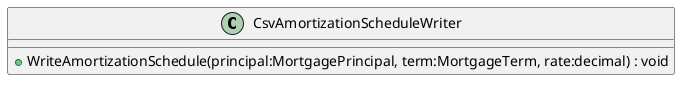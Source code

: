 @startuml
class CsvAmortizationScheduleWriter {
    + WriteAmortizationSchedule(principal:MortgagePrincipal, term:MortgageTerm, rate:decimal) : void
}
@enduml
